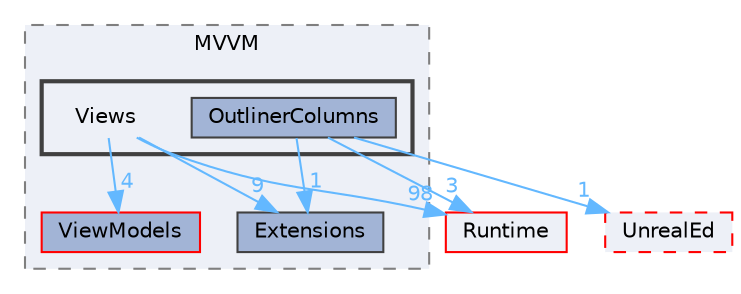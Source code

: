 digraph "Views"
{
 // INTERACTIVE_SVG=YES
 // LATEX_PDF_SIZE
  bgcolor="transparent";
  edge [fontname=Helvetica,fontsize=10,labelfontname=Helvetica,labelfontsize=10];
  node [fontname=Helvetica,fontsize=10,shape=box,height=0.2,width=0.4];
  compound=true
  subgraph clusterdir_0a735b7e80d5da686e1eea5f03aa40bc {
    graph [ bgcolor="#edf0f7", pencolor="grey50", label="MVVM", fontname=Helvetica,fontsize=10 style="filled,dashed", URL="dir_0a735b7e80d5da686e1eea5f03aa40bc.html",tooltip=""]
  dir_621a315eecc2d41dd87714689261a006 [label="ViewModels", fillcolor="#a2b4d6", color="red", style="filled", URL="dir_621a315eecc2d41dd87714689261a006.html",tooltip=""];
  dir_65aef38b3309f34115ac220e3769f00d [label="Extensions", fillcolor="#a2b4d6", color="grey25", style="filled", URL="dir_65aef38b3309f34115ac220e3769f00d.html",tooltip=""];
  subgraph clusterdir_4ec332b0caa82edbf34f7451eea0fec7 {
    graph [ bgcolor="#edf0f7", pencolor="grey25", label="", fontname=Helvetica,fontsize=10 style="filled,bold", URL="dir_4ec332b0caa82edbf34f7451eea0fec7.html",tooltip=""]
    dir_4ec332b0caa82edbf34f7451eea0fec7 [shape=plaintext, label="Views"];
  dir_5328f2a3b08234a252487b39fb59f79c [label="OutlinerColumns", fillcolor="#a2b4d6", color="grey25", style="filled", URL="dir_5328f2a3b08234a252487b39fb59f79c.html",tooltip=""];
  }
  }
  dir_7536b172fbd480bfd146a1b1acd6856b [label="Runtime", fillcolor="#edf0f7", color="red", style="filled", URL="dir_7536b172fbd480bfd146a1b1acd6856b.html",tooltip=""];
  dir_d6dfe71a46de762e5d5df277eaa495c7 [label="UnrealEd", fillcolor="#edf0f7", color="red", style="filled,dashed", URL="dir_d6dfe71a46de762e5d5df277eaa495c7.html",tooltip=""];
  dir_4ec332b0caa82edbf34f7451eea0fec7->dir_621a315eecc2d41dd87714689261a006 [headlabel="4", labeldistance=1.5 headhref="dir_001260_001253.html" href="dir_001260_001253.html" color="steelblue1" fontcolor="steelblue1"];
  dir_4ec332b0caa82edbf34f7451eea0fec7->dir_65aef38b3309f34115ac220e3769f00d [headlabel="9", labeldistance=1.5 headhref="dir_001260_000389.html" href="dir_001260_000389.html" color="steelblue1" fontcolor="steelblue1"];
  dir_4ec332b0caa82edbf34f7451eea0fec7->dir_7536b172fbd480bfd146a1b1acd6856b [headlabel="98", labeldistance=1.5 headhref="dir_001260_000984.html" href="dir_001260_000984.html" color="steelblue1" fontcolor="steelblue1"];
  dir_5328f2a3b08234a252487b39fb59f79c->dir_65aef38b3309f34115ac220e3769f00d [headlabel="1", labeldistance=1.5 headhref="dir_000709_000389.html" href="dir_000709_000389.html" color="steelblue1" fontcolor="steelblue1"];
  dir_5328f2a3b08234a252487b39fb59f79c->dir_7536b172fbd480bfd146a1b1acd6856b [headlabel="3", labeldistance=1.5 headhref="dir_000709_000984.html" href="dir_000709_000984.html" color="steelblue1" fontcolor="steelblue1"];
  dir_5328f2a3b08234a252487b39fb59f79c->dir_d6dfe71a46de762e5d5df277eaa495c7 [headlabel="1", labeldistance=1.5 headhref="dir_000709_001226.html" href="dir_000709_001226.html" color="steelblue1" fontcolor="steelblue1"];
}
